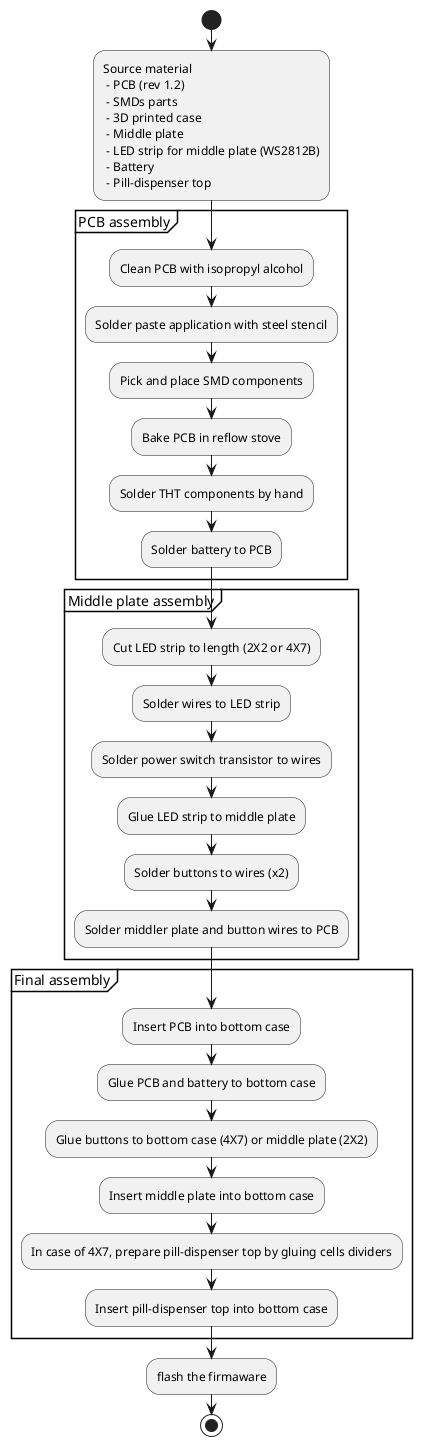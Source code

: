 @startuml
start
:Source material
 - PCB (rev 1.2)
 - SMDs parts
 - 3D printed case
 - Middle plate
 - LED strip for middle plate (WS2812B)
 - Battery 
 - Pill-dispenser top;
group "PCB assembly"
    :Clean PCB with isopropyl alcohol;
    :Solder paste application with steel stencil;
    :Pick and place SMD components;
    :Bake PCB in reflow stove;
    :Solder THT components by hand;
    :Solder battery to PCB;
end group
group "Middle plate assembly"
    :Cut LED strip to length (2X2 or 4X7);
    :Solder wires to LED strip;
    :Solder power switch transistor to wires;
    :Glue LED strip to middle plate;
    :Solder buttons to wires (x2);
    :Solder middler plate and button wires to PCB;
end group
group "Final assembly"
    :Insert PCB into bottom case;
    :Glue PCB and battery to bottom case;
    :Glue buttons to bottom case (4X7) or middle plate (2X2);
    :Insert middle plate into bottom case;
    :In case of 4X7, prepare pill-dispenser top by gluing cells dividers;
    :Insert pill-dispenser top into bottom case;
end group
:flash the firmaware;
stop
@enduml

